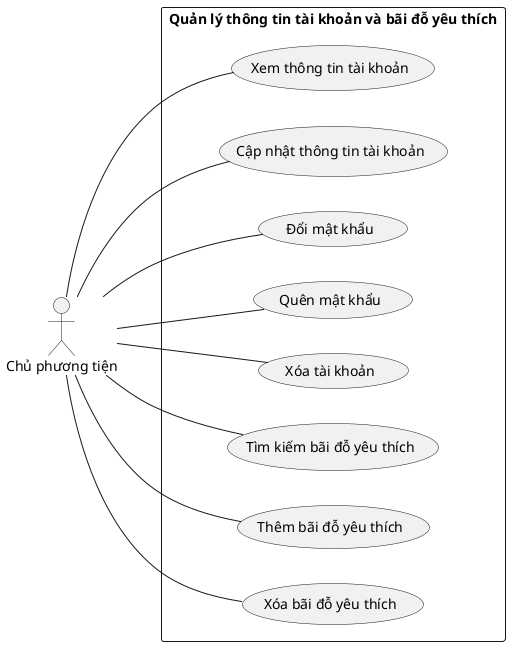 @startuml manage_account_infor

left to right direction
skinparam packageStyle rect

actor "Chủ phương tiện" as VehicleOwner

rectangle "Quản lý thông tin tài khoản và bãi đỗ yêu thích" as ManageAccountInfor {
  'VehicleOwner'
    VehicleOwner -- (Xem thông tin tài khoản)
    VehicleOwner -- (Cập nhật thông tin tài khoản)
    VehicleOwner -- (Đổi mật khẩu)
    VehicleOwner -- (Quên mật khẩu)
    VehicleOwner -- (Xóa tài khoản)
    VehicleOwner -- (Tìm kiếm bãi đỗ yêu thích)
    VehicleOwner -- (Thêm bãi đỗ yêu thích)
    VehicleOwner -- (Xóa bãi đỗ yêu thích)
}

@enduml
